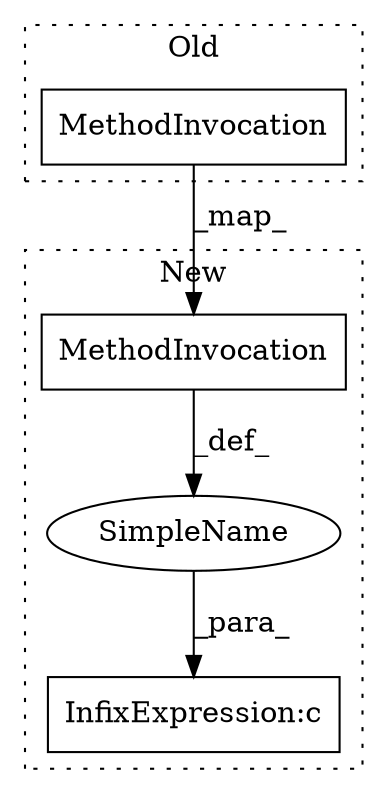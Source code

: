 digraph G {
subgraph cluster0 {
1 [label="MethodInvocation" a="32" s="368" l="8" shape="box"];
label = "Old";
style="dotted";
}
subgraph cluster1 {
2 [label="MethodInvocation" a="32" s="377" l="8" shape="box"];
3 [label="SimpleName" a="42" s="" l="" shape="ellipse"];
4 [label="InfixExpression:c" a="27" s="362" l="4" shape="box"];
label = "New";
style="dotted";
}
1 -> 2 [label="_map_"];
2 -> 3 [label="_def_"];
3 -> 4 [label="_para_"];
}